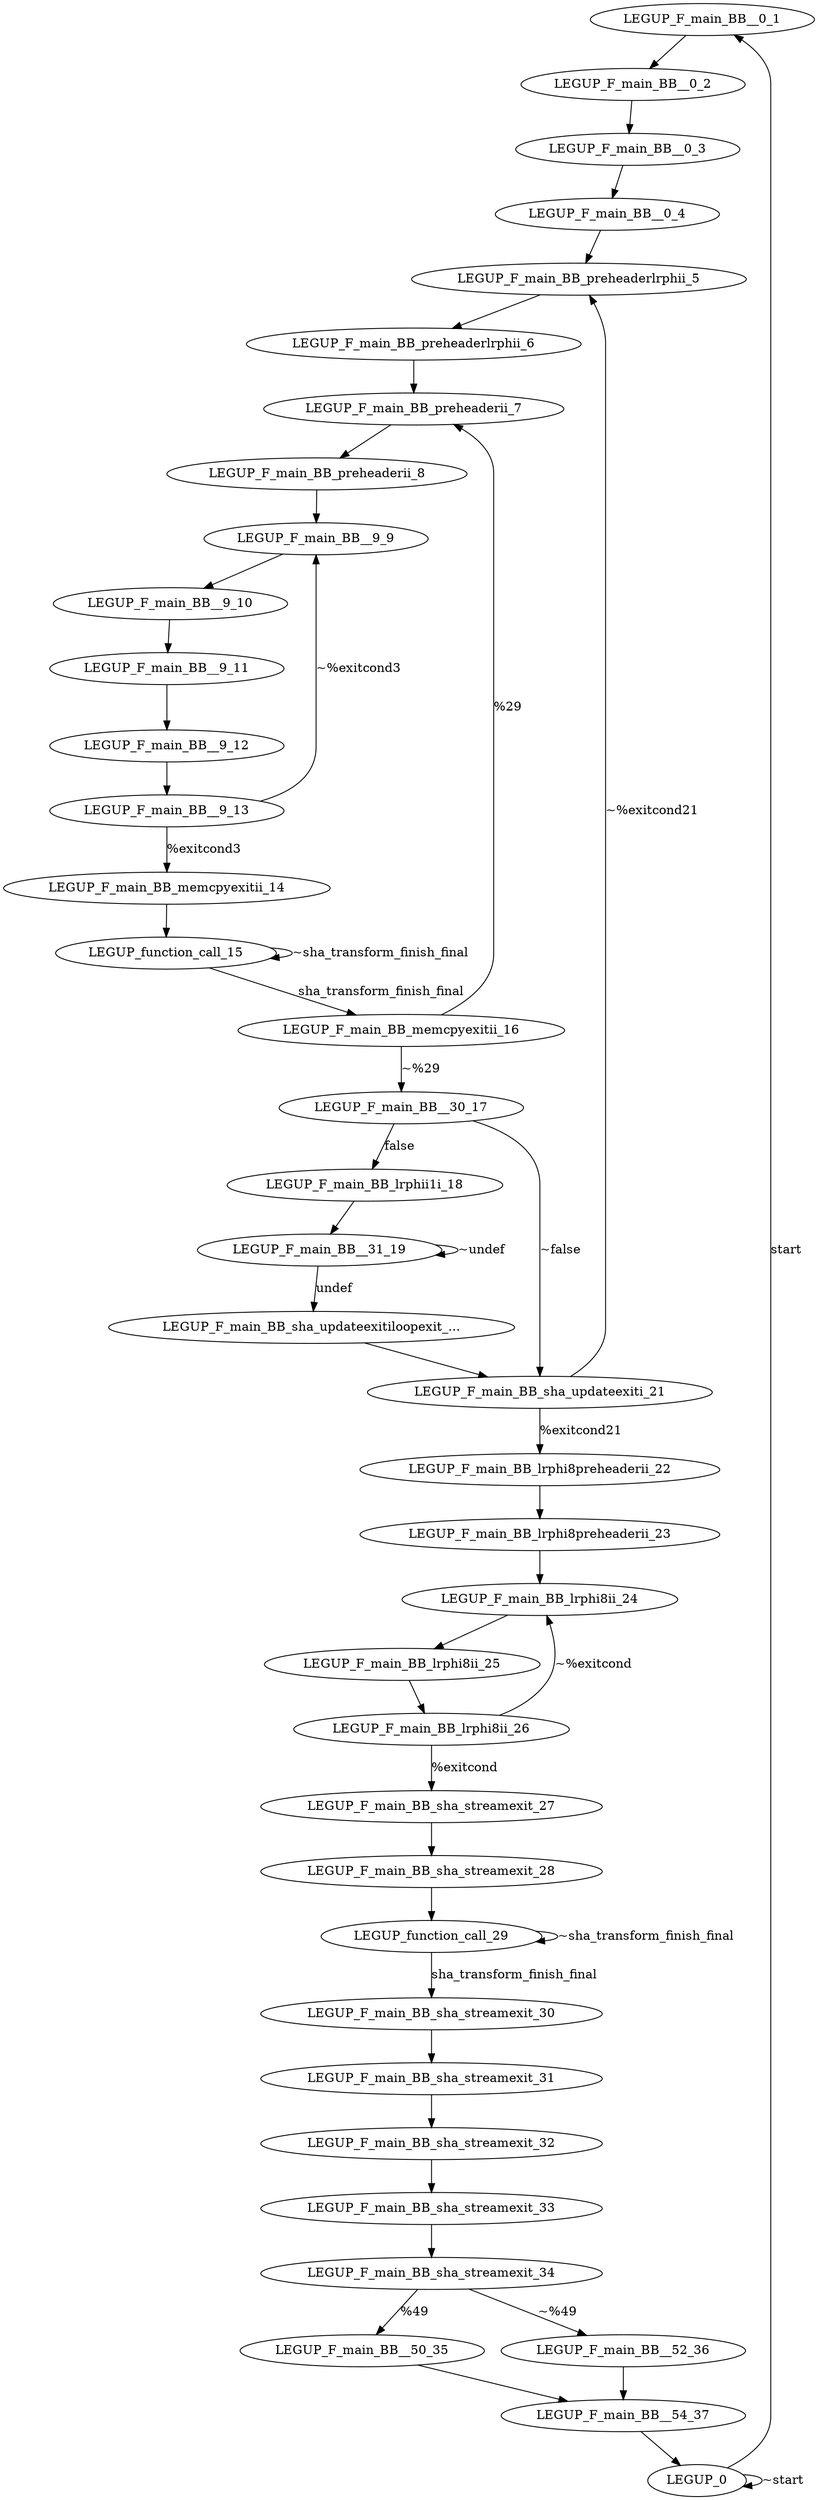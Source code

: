 digraph {
Node0x31769b0[label="LEGUP_F_main_BB__0_1"];
Node0x3176810[label="LEGUP_0"];
Node0x3176810 -> Node0x31769b0[label="start"];
Node0x3176810 -> Node0x3176810[label="~start"];
Node0x3178200[label="LEGUP_F_main_BB__0_2"];
Node0x31769b0 -> Node0x3178200;
Node0x3178340[label="LEGUP_F_main_BB__0_3"];
Node0x3178200 -> Node0x3178340;
Node0x3178480[label="LEGUP_F_main_BB__0_4"];
Node0x3178340 -> Node0x3178480;
Node0x3176b00[label="LEGUP_F_main_BB_preheaderlrphii_5"];
Node0x3178480 -> Node0x3176b00;
Node0x31791e0[label="LEGUP_F_main_BB_preheaderlrphii_6"];
Node0x3176b00 -> Node0x31791e0;
Node0x3176c80[label="LEGUP_F_main_BB_preheaderii_7"];
Node0x31791e0 -> Node0x3176c80;
Node0x3179440[label="LEGUP_F_main_BB_preheaderii_8"];
Node0x3176c80 -> Node0x3179440;
Node0x3176e00[label="LEGUP_F_main_BB__9_9"];
Node0x3179440 -> Node0x3176e00;
Node0x3179610[label="LEGUP_F_main_BB__9_10"];
Node0x3176e00 -> Node0x3179610;
Node0x31796e0[label="LEGUP_F_main_BB__9_11"];
Node0x3179610 -> Node0x31796e0;
Node0x31797b0[label="LEGUP_F_main_BB__9_12"];
Node0x31796e0 -> Node0x31797b0;
Node0x3179880[label="LEGUP_F_main_BB__9_13"];
Node0x31797b0 -> Node0x3179880;
Node0x3176f80[label="LEGUP_F_main_BB_memcpyexitii_14"];
Node0x3179880 -> Node0x3176f80[label="%exitcond3"];
Node0x3179880 -> Node0x3176e00[label="~%exitcond3"];
Node0x3242b20[label="LEGUP_function_call_15"];
Node0x3176f80 -> Node0x3242b20;
Node0x317a620[label="LEGUP_F_main_BB_memcpyexitii_16"];
Node0x3242b20 -> Node0x317a620[label="sha_transform_finish_final"];
Node0x3242b20 -> Node0x3242b20[label="~sha_transform_finish_final"];
Node0x317a620 -> Node0x3176c80[label="%29"];
Node0x3177100[label="LEGUP_F_main_BB__30_17"];
Node0x317a620 -> Node0x3177100[label="~%29"];
Node0x3177280[label="LEGUP_F_main_BB_lrphii1i_18"];
Node0x3177100 -> Node0x3177280[label="false"];
Node0x3177700[label="LEGUP_F_main_BB_sha_updateexiti_21"];
Node0x3177100 -> Node0x3177700[label="~false"];
Node0x3177400[label="LEGUP_F_main_BB__31_19"];
Node0x3177280 -> Node0x3177400;
Node0x3177580[label="LEGUP_F_main_BB_sha_updateexitiloopexit_..."];
Node0x3177400 -> Node0x3177580[label="undef"];
Node0x3177400 -> Node0x3177400[label="~undef"];
Node0x3177580 -> Node0x3177700;
Node0x3177880[label="LEGUP_F_main_BB_lrphi8preheaderii_22"];
Node0x3177700 -> Node0x3177880[label="%exitcond21"];
Node0x3177700 -> Node0x3176b00[label="~%exitcond21"];
Node0x317aa40[label="LEGUP_F_main_BB_lrphi8preheaderii_23"];
Node0x3177880 -> Node0x317aa40;
Node0x3177a00[label="LEGUP_F_main_BB_lrphi8ii_24"];
Node0x317aa40 -> Node0x3177a00;
Node0x3178590[label="LEGUP_F_main_BB_lrphi8ii_25"];
Node0x3177a00 -> Node0x3178590;
Node0x3178660[label="LEGUP_F_main_BB_lrphi8ii_26"];
Node0x3178590 -> Node0x3178660;
Node0x3177b80[label="LEGUP_F_main_BB_sha_streamexit_27"];
Node0x3178660 -> Node0x3177b80[label="%exitcond"];
Node0x3178660 -> Node0x3177a00[label="~%exitcond"];
Node0x3178920[label="LEGUP_F_main_BB_sha_streamexit_28"];
Node0x3177b80 -> Node0x3178920;
Node0x3248820[label="LEGUP_function_call_29"];
Node0x3178920 -> Node0x3248820;
Node0x31789f0[label="LEGUP_F_main_BB_sha_streamexit_30"];
Node0x3248820 -> Node0x31789f0[label="sha_transform_finish_final"];
Node0x3248820 -> Node0x3248820[label="~sha_transform_finish_final"];
Node0x3178ac0[label="LEGUP_F_main_BB_sha_streamexit_31"];
Node0x31789f0 -> Node0x3178ac0;
Node0x3178b90[label="LEGUP_F_main_BB_sha_streamexit_32"];
Node0x3178ac0 -> Node0x3178b90;
Node0x3178c60[label="LEGUP_F_main_BB_sha_streamexit_33"];
Node0x3178b90 -> Node0x3178c60;
Node0x3172550[label="LEGUP_F_main_BB_sha_streamexit_34"];
Node0x3178c60 -> Node0x3172550;
Node0x3177d00[label="LEGUP_F_main_BB__50_35"];
Node0x3172550 -> Node0x3177d00[label="%49"];
Node0x3177e80[label="LEGUP_F_main_BB__52_36"];
Node0x3172550 -> Node0x3177e80[label="~%49"];
Node0x3178000[label="LEGUP_F_main_BB__54_37"];
Node0x3177d00 -> Node0x3178000;
Node0x3177e80 -> Node0x3178000;
Node0x3178000 -> Node0x3176810;
}
